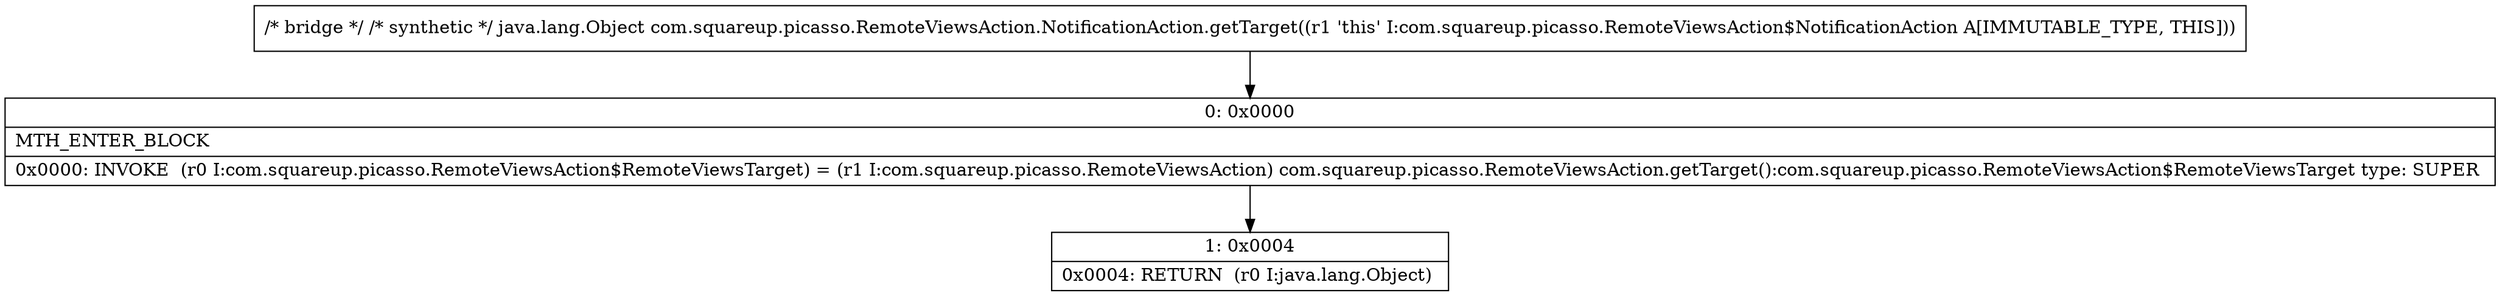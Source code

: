 digraph "CFG forcom.squareup.picasso.RemoteViewsAction.NotificationAction.getTarget()Ljava\/lang\/Object;" {
Node_0 [shape=record,label="{0\:\ 0x0000|MTH_ENTER_BLOCK\l|0x0000: INVOKE  (r0 I:com.squareup.picasso.RemoteViewsAction$RemoteViewsTarget) = (r1 I:com.squareup.picasso.RemoteViewsAction) com.squareup.picasso.RemoteViewsAction.getTarget():com.squareup.picasso.RemoteViewsAction$RemoteViewsTarget type: SUPER \l}"];
Node_1 [shape=record,label="{1\:\ 0x0004|0x0004: RETURN  (r0 I:java.lang.Object) \l}"];
MethodNode[shape=record,label="{\/* bridge *\/ \/* synthetic *\/ java.lang.Object com.squareup.picasso.RemoteViewsAction.NotificationAction.getTarget((r1 'this' I:com.squareup.picasso.RemoteViewsAction$NotificationAction A[IMMUTABLE_TYPE, THIS])) }"];
MethodNode -> Node_0;
Node_0 -> Node_1;
}

